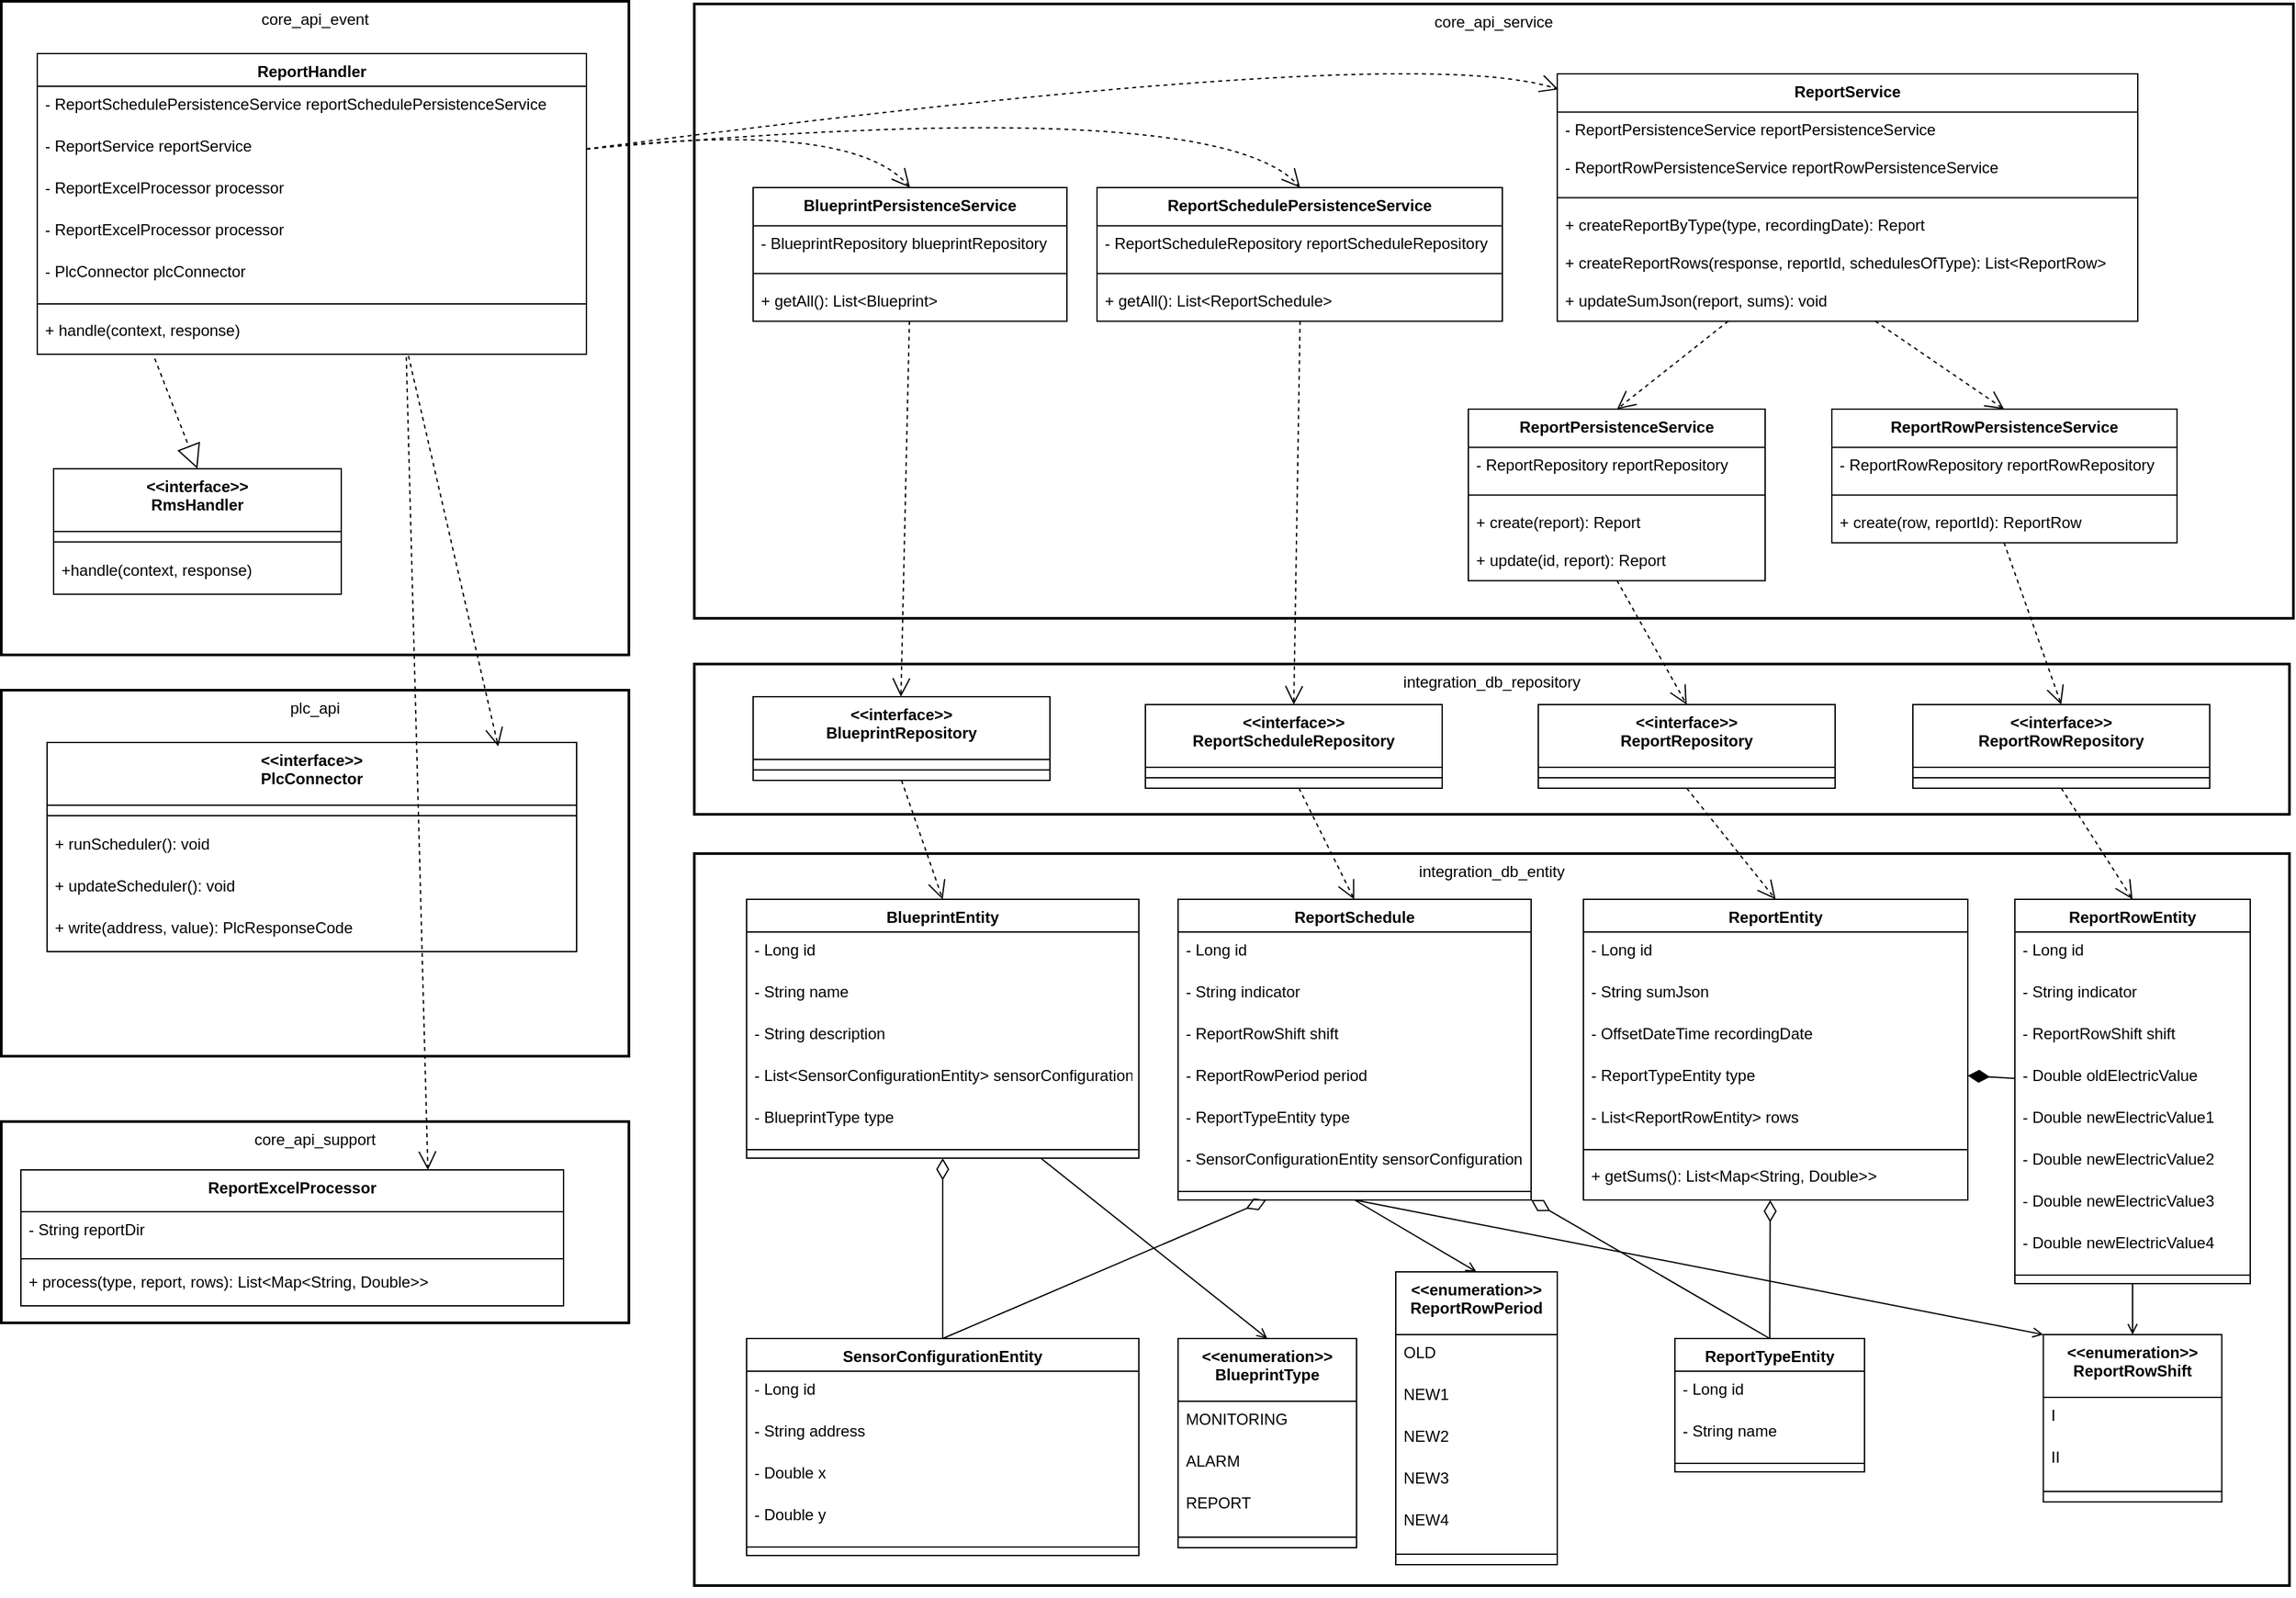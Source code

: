 <mxfile version="24.2.5" type="device">
  <diagram name="Page-1" id="Mqm2wMUzb_ZgSFYf-Z5g">
    <mxGraphModel dx="2206" dy="1148" grid="1" gridSize="10" guides="1" tooltips="1" connect="1" arrows="1" fold="1" page="1" pageScale="1" pageWidth="850" pageHeight="1100" math="0" shadow="0">
      <root>
        <mxCell id="0" />
        <mxCell id="1" parent="0" />
        <mxCell id="j_h9sEWk-cRiOkrAO0gb-145" value="core_api_event" style="whiteSpace=wrap;strokeWidth=2;verticalAlign=top;" parent="1" vertex="1">
          <mxGeometry x="20" y="230" width="480" height="500" as="geometry" />
        </mxCell>
        <mxCell id="j_h9sEWk-cRiOkrAO0gb-148" value="ReportHandler" style="swimlane;fontStyle=1;align=center;verticalAlign=top;childLayout=stackLayout;horizontal=1;startSize=25;horizontalStack=0;resizeParent=1;resizeParentMax=0;resizeLast=0;collapsible=0;marginBottom=0;" parent="1" vertex="1">
          <mxGeometry x="47.5" y="270" width="420" height="230" as="geometry" />
        </mxCell>
        <mxCell id="j_h9sEWk-cRiOkrAO0gb-219" value="- ReportSchedulePersistenceService reportSchedulePersistenceService" style="text;strokeColor=none;fillColor=none;align=left;verticalAlign=top;spacingLeft=4;spacingRight=4;overflow=hidden;rotatable=0;points=[[0,0.5],[1,0.5]];portConstraint=eastwest;" parent="j_h9sEWk-cRiOkrAO0gb-148" vertex="1">
          <mxGeometry y="25" width="420" height="32" as="geometry" />
        </mxCell>
        <mxCell id="j_h9sEWk-cRiOkrAO0gb-223" value="- ReportService reportService" style="text;strokeColor=none;fillColor=none;align=left;verticalAlign=top;spacingLeft=4;spacingRight=4;overflow=hidden;rotatable=0;points=[[0,0.5],[1,0.5]];portConstraint=eastwest;" parent="j_h9sEWk-cRiOkrAO0gb-148" vertex="1">
          <mxGeometry y="57" width="420" height="32" as="geometry" />
        </mxCell>
        <mxCell id="j_h9sEWk-cRiOkrAO0gb-232" value="- ReportExcelProcessor processor" style="text;strokeColor=none;fillColor=none;align=left;verticalAlign=top;spacingLeft=4;spacingRight=4;overflow=hidden;rotatable=0;points=[[0,0.5],[1,0.5]];portConstraint=eastwest;" parent="j_h9sEWk-cRiOkrAO0gb-148" vertex="1">
          <mxGeometry y="89" width="420" height="32" as="geometry" />
        </mxCell>
        <mxCell id="j_h9sEWk-cRiOkrAO0gb-233" value="- ReportExcelProcessor processor" style="text;strokeColor=none;fillColor=none;align=left;verticalAlign=top;spacingLeft=4;spacingRight=4;overflow=hidden;rotatable=0;points=[[0,0.5],[1,0.5]];portConstraint=eastwest;" parent="j_h9sEWk-cRiOkrAO0gb-148" vertex="1">
          <mxGeometry y="121" width="420" height="32" as="geometry" />
        </mxCell>
        <mxCell id="j_h9sEWk-cRiOkrAO0gb-234" value="- PlcConnector plcConnector" style="text;strokeColor=none;fillColor=none;align=left;verticalAlign=top;spacingLeft=4;spacingRight=4;overflow=hidden;rotatable=0;points=[[0,0.5],[1,0.5]];portConstraint=eastwest;" parent="j_h9sEWk-cRiOkrAO0gb-148" vertex="1">
          <mxGeometry y="153" width="420" height="32" as="geometry" />
        </mxCell>
        <mxCell id="j_h9sEWk-cRiOkrAO0gb-149" style="line;strokeWidth=1;fillColor=none;align=left;verticalAlign=middle;spacingTop=-1;spacingLeft=3;spacingRight=3;rotatable=0;labelPosition=right;points=[];portConstraint=eastwest;strokeColor=inherit;" parent="j_h9sEWk-cRiOkrAO0gb-148" vertex="1">
          <mxGeometry y="185" width="420" height="13" as="geometry" />
        </mxCell>
        <mxCell id="j_h9sEWk-cRiOkrAO0gb-235" value="+ handle(context, response)" style="text;strokeColor=none;fillColor=none;align=left;verticalAlign=top;spacingLeft=4;spacingRight=4;overflow=hidden;rotatable=0;points=[[0,0.5],[1,0.5]];portConstraint=eastwest;" parent="j_h9sEWk-cRiOkrAO0gb-148" vertex="1">
          <mxGeometry y="198" width="420" height="32" as="geometry" />
        </mxCell>
        <mxCell id="j_h9sEWk-cRiOkrAO0gb-150" value="core_api_service" style="whiteSpace=wrap;strokeWidth=2;verticalAlign=top;" parent="1" vertex="1">
          <mxGeometry x="550" y="232" width="1223" height="470" as="geometry" />
        </mxCell>
        <mxCell id="j_h9sEWk-cRiOkrAO0gb-151" value="ReportService" style="swimlane;fontStyle=1;align=center;verticalAlign=top;childLayout=stackLayout;horizontal=1;startSize=29.2;horizontalStack=0;resizeParent=1;resizeParentMax=0;resizeLast=0;collapsible=0;marginBottom=0;" parent="1" vertex="1">
          <mxGeometry x="1210" y="285.5" width="444" height="189.2" as="geometry" />
        </mxCell>
        <mxCell id="j_h9sEWk-cRiOkrAO0gb-152" value="- ReportPersistenceService reportPersistenceService" style="text;strokeColor=none;fillColor=none;align=left;verticalAlign=top;spacingLeft=4;spacingRight=4;overflow=hidden;rotatable=0;points=[[0,0.5],[1,0.5]];portConstraint=eastwest;" parent="j_h9sEWk-cRiOkrAO0gb-151" vertex="1">
          <mxGeometry y="29.2" width="444" height="29" as="geometry" />
        </mxCell>
        <mxCell id="j_h9sEWk-cRiOkrAO0gb-239" value="- ReportRowPersistenceService reportRowPersistenceService" style="text;strokeColor=none;fillColor=none;align=left;verticalAlign=top;spacingLeft=4;spacingRight=4;overflow=hidden;rotatable=0;points=[[0,0.5],[1,0.5]];portConstraint=eastwest;" parent="j_h9sEWk-cRiOkrAO0gb-151" vertex="1">
          <mxGeometry y="58.2" width="444" height="29" as="geometry" />
        </mxCell>
        <mxCell id="j_h9sEWk-cRiOkrAO0gb-153" style="line;strokeWidth=1;fillColor=none;align=left;verticalAlign=middle;spacingTop=-1;spacingLeft=3;spacingRight=3;rotatable=0;labelPosition=right;points=[];portConstraint=eastwest;strokeColor=inherit;" parent="j_h9sEWk-cRiOkrAO0gb-151" vertex="1">
          <mxGeometry y="87.2" width="444" height="15" as="geometry" />
        </mxCell>
        <mxCell id="j_h9sEWk-cRiOkrAO0gb-241" value="+ createReportByType(type, recordingDate): Report " style="text;strokeColor=none;fillColor=none;align=left;verticalAlign=top;spacingLeft=4;spacingRight=4;overflow=hidden;rotatable=0;points=[[0,0.5],[1,0.5]];portConstraint=eastwest;" parent="j_h9sEWk-cRiOkrAO0gb-151" vertex="1">
          <mxGeometry y="102.2" width="444" height="29" as="geometry" />
        </mxCell>
        <mxCell id="j_h9sEWk-cRiOkrAO0gb-242" value="+ createReportRows(response, reportId, schedulesOfType): List&lt;ReportRow&gt;" style="text;strokeColor=none;fillColor=none;align=left;verticalAlign=top;spacingLeft=4;spacingRight=4;overflow=hidden;rotatable=0;points=[[0,0.5],[1,0.5]];portConstraint=eastwest;" parent="j_h9sEWk-cRiOkrAO0gb-151" vertex="1">
          <mxGeometry y="131.2" width="444" height="29" as="geometry" />
        </mxCell>
        <mxCell id="j_h9sEWk-cRiOkrAO0gb-243" value="+ updateSumJson(report, sums): void" style="text;strokeColor=none;fillColor=none;align=left;verticalAlign=top;spacingLeft=4;spacingRight=4;overflow=hidden;rotatable=0;points=[[0,0.5],[1,0.5]];portConstraint=eastwest;" parent="j_h9sEWk-cRiOkrAO0gb-151" vertex="1">
          <mxGeometry y="160.2" width="444" height="29" as="geometry" />
        </mxCell>
        <mxCell id="j_h9sEWk-cRiOkrAO0gb-154" value="ReportSchedulePersistenceService" style="swimlane;fontStyle=1;align=center;verticalAlign=top;childLayout=stackLayout;horizontal=1;startSize=29.2;horizontalStack=0;resizeParent=1;resizeParentMax=0;resizeLast=0;collapsible=0;marginBottom=0;" parent="1" vertex="1">
          <mxGeometry x="858" y="372.5" width="310" height="102.2" as="geometry" />
        </mxCell>
        <mxCell id="j_h9sEWk-cRiOkrAO0gb-246" value="- ReportScheduleRepository reportScheduleRepository" style="text;strokeColor=none;fillColor=none;align=left;verticalAlign=top;spacingLeft=4;spacingRight=4;overflow=hidden;rotatable=0;points=[[0,0.5],[1,0.5]];portConstraint=eastwest;" parent="j_h9sEWk-cRiOkrAO0gb-154" vertex="1">
          <mxGeometry y="29.2" width="310" height="29" as="geometry" />
        </mxCell>
        <mxCell id="j_h9sEWk-cRiOkrAO0gb-156" style="line;strokeWidth=1;fillColor=none;align=left;verticalAlign=middle;spacingTop=-1;spacingLeft=3;spacingRight=3;rotatable=0;labelPosition=right;points=[];portConstraint=eastwest;strokeColor=inherit;" parent="j_h9sEWk-cRiOkrAO0gb-154" vertex="1">
          <mxGeometry y="58.2" width="310" height="15" as="geometry" />
        </mxCell>
        <mxCell id="j_h9sEWk-cRiOkrAO0gb-247" value="+ getAll(): List&lt;ReportSchedule&gt;" style="text;strokeColor=none;fillColor=none;align=left;verticalAlign=top;spacingLeft=4;spacingRight=4;overflow=hidden;rotatable=0;points=[[0,0.5],[1,0.5]];portConstraint=eastwest;" parent="j_h9sEWk-cRiOkrAO0gb-154" vertex="1">
          <mxGeometry y="73.2" width="310" height="29" as="geometry" />
        </mxCell>
        <mxCell id="j_h9sEWk-cRiOkrAO0gb-157" value="ReportRowPersistenceService" style="swimlane;fontStyle=1;align=center;verticalAlign=top;childLayout=stackLayout;horizontal=1;startSize=29.2;horizontalStack=0;resizeParent=1;resizeParentMax=0;resizeLast=0;collapsible=0;marginBottom=0;" parent="1" vertex="1">
          <mxGeometry x="1420" y="542" width="264" height="102.2" as="geometry" />
        </mxCell>
        <mxCell id="j_h9sEWk-cRiOkrAO0gb-252" value="- ReportRowRepository reportRowRepository" style="text;strokeColor=none;fillColor=none;align=left;verticalAlign=top;spacingLeft=4;spacingRight=4;overflow=hidden;rotatable=0;points=[[0,0.5],[1,0.5]];portConstraint=eastwest;" parent="j_h9sEWk-cRiOkrAO0gb-157" vertex="1">
          <mxGeometry y="29.2" width="264" height="29" as="geometry" />
        </mxCell>
        <mxCell id="j_h9sEWk-cRiOkrAO0gb-159" style="line;strokeWidth=1;fillColor=none;align=left;verticalAlign=middle;spacingTop=-1;spacingLeft=3;spacingRight=3;rotatable=0;labelPosition=right;points=[];portConstraint=eastwest;strokeColor=inherit;" parent="j_h9sEWk-cRiOkrAO0gb-157" vertex="1">
          <mxGeometry y="58.2" width="264" height="15" as="geometry" />
        </mxCell>
        <mxCell id="j_h9sEWk-cRiOkrAO0gb-253" value="+ create(row, reportId): ReportRow" style="text;strokeColor=none;fillColor=none;align=left;verticalAlign=top;spacingLeft=4;spacingRight=4;overflow=hidden;rotatable=0;points=[[0,0.5],[1,0.5]];portConstraint=eastwest;" parent="j_h9sEWk-cRiOkrAO0gb-157" vertex="1">
          <mxGeometry y="73.2" width="264" height="29" as="geometry" />
        </mxCell>
        <mxCell id="j_h9sEWk-cRiOkrAO0gb-160" value="BlueprintPersistenceService" style="swimlane;fontStyle=1;align=center;verticalAlign=top;childLayout=stackLayout;horizontal=1;startSize=29.2;horizontalStack=0;resizeParent=1;resizeParentMax=0;resizeLast=0;collapsible=0;marginBottom=0;" parent="1" vertex="1">
          <mxGeometry x="595" y="372.5" width="240" height="102.2" as="geometry" />
        </mxCell>
        <mxCell id="j_h9sEWk-cRiOkrAO0gb-244" value="- BlueprintRepository blueprintRepository" style="text;strokeColor=none;fillColor=none;align=left;verticalAlign=top;spacingLeft=4;spacingRight=4;overflow=hidden;rotatable=0;points=[[0,0.5],[1,0.5]];portConstraint=eastwest;" parent="j_h9sEWk-cRiOkrAO0gb-160" vertex="1">
          <mxGeometry y="29.2" width="240" height="29" as="geometry" />
        </mxCell>
        <mxCell id="j_h9sEWk-cRiOkrAO0gb-162" style="line;strokeWidth=1;fillColor=none;align=left;verticalAlign=middle;spacingTop=-1;spacingLeft=3;spacingRight=3;rotatable=0;labelPosition=right;points=[];portConstraint=eastwest;strokeColor=inherit;" parent="j_h9sEWk-cRiOkrAO0gb-160" vertex="1">
          <mxGeometry y="58.2" width="240" height="15" as="geometry" />
        </mxCell>
        <mxCell id="j_h9sEWk-cRiOkrAO0gb-245" value="+ getAll(): List&lt;Blueprint&gt;" style="text;strokeColor=none;fillColor=none;align=left;verticalAlign=top;spacingLeft=4;spacingRight=4;overflow=hidden;rotatable=0;points=[[0,0.5],[1,0.5]];portConstraint=eastwest;" parent="j_h9sEWk-cRiOkrAO0gb-160" vertex="1">
          <mxGeometry y="73.2" width="240" height="29" as="geometry" />
        </mxCell>
        <mxCell id="j_h9sEWk-cRiOkrAO0gb-163" value="ReportPersistenceService" style="swimlane;fontStyle=1;align=center;verticalAlign=top;childLayout=stackLayout;horizontal=1;startSize=29.2;horizontalStack=0;resizeParent=1;resizeParentMax=0;resizeLast=0;collapsible=0;marginBottom=0;" parent="1" vertex="1">
          <mxGeometry x="1142" y="542" width="227" height="131.2" as="geometry" />
        </mxCell>
        <mxCell id="j_h9sEWk-cRiOkrAO0gb-164" value="- ReportRepository reportRepository" style="text;strokeColor=none;fillColor=none;align=left;verticalAlign=top;spacingLeft=4;spacingRight=4;overflow=hidden;rotatable=0;points=[[0,0.5],[1,0.5]];portConstraint=eastwest;" parent="j_h9sEWk-cRiOkrAO0gb-163" vertex="1">
          <mxGeometry y="29.2" width="227" height="29" as="geometry" />
        </mxCell>
        <mxCell id="j_h9sEWk-cRiOkrAO0gb-165" style="line;strokeWidth=1;fillColor=none;align=left;verticalAlign=middle;spacingTop=-1;spacingLeft=3;spacingRight=3;rotatable=0;labelPosition=right;points=[];portConstraint=eastwest;strokeColor=inherit;" parent="j_h9sEWk-cRiOkrAO0gb-163" vertex="1">
          <mxGeometry y="58.2" width="227" height="15" as="geometry" />
        </mxCell>
        <mxCell id="j_h9sEWk-cRiOkrAO0gb-248" value="+ create(report): Report" style="text;strokeColor=none;fillColor=none;align=left;verticalAlign=top;spacingLeft=4;spacingRight=4;overflow=hidden;rotatable=0;points=[[0,0.5],[1,0.5]];portConstraint=eastwest;" parent="j_h9sEWk-cRiOkrAO0gb-163" vertex="1">
          <mxGeometry y="73.2" width="227" height="29" as="geometry" />
        </mxCell>
        <mxCell id="j_h9sEWk-cRiOkrAO0gb-251" value="+ update(id, report): Report" style="text;strokeColor=none;fillColor=none;align=left;verticalAlign=top;spacingLeft=4;spacingRight=4;overflow=hidden;rotatable=0;points=[[0,0.5],[1,0.5]];portConstraint=eastwest;" parent="j_h9sEWk-cRiOkrAO0gb-163" vertex="1">
          <mxGeometry y="102.2" width="227" height="29" as="geometry" />
        </mxCell>
        <mxCell id="j_h9sEWk-cRiOkrAO0gb-166" value="plc_api" style="whiteSpace=wrap;strokeWidth=2;verticalAlign=top;" parent="1" vertex="1">
          <mxGeometry x="20" y="757" width="480" height="280" as="geometry" />
        </mxCell>
        <mxCell id="j_h9sEWk-cRiOkrAO0gb-167" value="&lt;&lt;interface&gt;&gt;&#xa;PlcConnector" style="swimlane;fontStyle=1;align=center;verticalAlign=top;childLayout=stackLayout;horizontal=1;startSize=48;horizontalStack=0;resizeParent=1;resizeParentMax=0;resizeLast=0;collapsible=0;marginBottom=0;" parent="1" vertex="1">
          <mxGeometry x="55" y="797" width="405" height="160" as="geometry" />
        </mxCell>
        <mxCell id="j_h9sEWk-cRiOkrAO0gb-169" style="line;strokeWidth=1;fillColor=none;align=left;verticalAlign=middle;spacingTop=-1;spacingLeft=3;spacingRight=3;rotatable=0;labelPosition=right;points=[];portConstraint=eastwest;strokeColor=inherit;" parent="j_h9sEWk-cRiOkrAO0gb-167" vertex="1">
          <mxGeometry y="48" width="405" height="16" as="geometry" />
        </mxCell>
        <mxCell id="j_h9sEWk-cRiOkrAO0gb-168" value="+ runScheduler(): void" style="text;strokeColor=none;fillColor=none;align=left;verticalAlign=top;spacingLeft=4;spacingRight=4;overflow=hidden;rotatable=0;points=[[0,0.5],[1,0.5]];portConstraint=eastwest;" parent="j_h9sEWk-cRiOkrAO0gb-167" vertex="1">
          <mxGeometry y="64" width="405" height="32" as="geometry" />
        </mxCell>
        <mxCell id="j_h9sEWk-cRiOkrAO0gb-236" value="+ updateScheduler(): void" style="text;strokeColor=none;fillColor=none;align=left;verticalAlign=top;spacingLeft=4;spacingRight=4;overflow=hidden;rotatable=0;points=[[0,0.5],[1,0.5]];portConstraint=eastwest;" parent="j_h9sEWk-cRiOkrAO0gb-167" vertex="1">
          <mxGeometry y="96" width="405" height="32" as="geometry" />
        </mxCell>
        <mxCell id="j_h9sEWk-cRiOkrAO0gb-238" value="+ write(address, value): PlcResponseCode" style="text;strokeColor=none;fillColor=none;align=left;verticalAlign=top;spacingLeft=4;spacingRight=4;overflow=hidden;rotatable=0;points=[[0,0.5],[1,0.5]];portConstraint=eastwest;" parent="j_h9sEWk-cRiOkrAO0gb-167" vertex="1">
          <mxGeometry y="128" width="405" height="32" as="geometry" />
        </mxCell>
        <mxCell id="j_h9sEWk-cRiOkrAO0gb-170" value="core_api_support" style="whiteSpace=wrap;strokeWidth=2;verticalAlign=top;" parent="1" vertex="1">
          <mxGeometry x="20" y="1087" width="480" height="154" as="geometry" />
        </mxCell>
        <mxCell id="j_h9sEWk-cRiOkrAO0gb-171" value="ReportExcelProcessor" style="swimlane;fontStyle=1;align=center;verticalAlign=top;childLayout=stackLayout;horizontal=1;startSize=32;horizontalStack=0;resizeParent=1;resizeParentMax=0;resizeLast=0;collapsible=0;marginBottom=0;" parent="1" vertex="1">
          <mxGeometry x="35" y="1124" width="415" height="104" as="geometry" />
        </mxCell>
        <mxCell id="j_h9sEWk-cRiOkrAO0gb-172" value="- String reportDir" style="text;strokeColor=none;fillColor=none;align=left;verticalAlign=top;spacingLeft=4;spacingRight=4;overflow=hidden;rotatable=0;points=[[0,0.5],[1,0.5]];portConstraint=eastwest;" parent="j_h9sEWk-cRiOkrAO0gb-171" vertex="1">
          <mxGeometry y="32" width="415" height="32" as="geometry" />
        </mxCell>
        <mxCell id="j_h9sEWk-cRiOkrAO0gb-173" style="line;strokeWidth=1;fillColor=none;align=left;verticalAlign=middle;spacingTop=-1;spacingLeft=3;spacingRight=3;rotatable=0;labelPosition=right;points=[];portConstraint=eastwest;strokeColor=inherit;" parent="j_h9sEWk-cRiOkrAO0gb-171" vertex="1">
          <mxGeometry y="64" width="415" height="8" as="geometry" />
        </mxCell>
        <mxCell id="j_h9sEWk-cRiOkrAO0gb-174" value="+ process(type, report, rows): List&lt;Map&lt;String, Double&gt;&gt;" style="text;strokeColor=none;fillColor=none;align=left;verticalAlign=top;spacingLeft=4;spacingRight=4;overflow=hidden;rotatable=0;points=[[0,0.5],[1,0.5]];portConstraint=eastwest;" parent="j_h9sEWk-cRiOkrAO0gb-171" vertex="1">
          <mxGeometry y="72" width="415" height="32" as="geometry" />
        </mxCell>
        <mxCell id="j_h9sEWk-cRiOkrAO0gb-175" value="integration_db_repository" style="whiteSpace=wrap;strokeWidth=2;verticalAlign=top;" parent="1" vertex="1">
          <mxGeometry x="550" y="737" width="1220" height="115" as="geometry" />
        </mxCell>
        <mxCell id="j_h9sEWk-cRiOkrAO0gb-176" value="&lt;&lt;interface&gt;&gt;&#xa;BlueprintRepository" style="swimlane;fontStyle=1;align=center;verticalAlign=top;childLayout=stackLayout;horizontal=1;startSize=48;horizontalStack=0;resizeParent=1;resizeParentMax=0;resizeLast=0;collapsible=0;marginBottom=0;" parent="1" vertex="1">
          <mxGeometry x="595" y="762" width="227" height="64" as="geometry" />
        </mxCell>
        <mxCell id="j_h9sEWk-cRiOkrAO0gb-178" style="line;strokeWidth=1;fillColor=none;align=left;verticalAlign=middle;spacingTop=-1;spacingLeft=3;spacingRight=3;rotatable=0;labelPosition=right;points=[];portConstraint=eastwest;strokeColor=inherit;" parent="j_h9sEWk-cRiOkrAO0gb-176" vertex="1">
          <mxGeometry y="48" width="227" height="16" as="geometry" />
        </mxCell>
        <mxCell id="j_h9sEWk-cRiOkrAO0gb-185" value="integration_db_entity" style="whiteSpace=wrap;strokeWidth=2;verticalAlign=top;" parent="1" vertex="1">
          <mxGeometry x="550" y="882" width="1220" height="560" as="geometry" />
        </mxCell>
        <mxCell id="j_h9sEWk-cRiOkrAO0gb-186" value="ReportEntity" style="swimlane;fontStyle=1;align=center;verticalAlign=top;childLayout=stackLayout;horizontal=1;startSize=25;horizontalStack=0;resizeParent=1;resizeParentMax=0;resizeLast=0;collapsible=0;marginBottom=0;" parent="1" vertex="1">
          <mxGeometry x="1230" y="917" width="294" height="230" as="geometry" />
        </mxCell>
        <mxCell id="j_h9sEWk-cRiOkrAO0gb-290" value="- Long id" style="text;strokeColor=none;fillColor=none;align=left;verticalAlign=top;spacingLeft=4;spacingRight=4;overflow=hidden;rotatable=0;points=[[0,0.5],[1,0.5]];portConstraint=eastwest;" parent="j_h9sEWk-cRiOkrAO0gb-186" vertex="1">
          <mxGeometry y="25" width="294" height="32" as="geometry" />
        </mxCell>
        <mxCell id="j_h9sEWk-cRiOkrAO0gb-278" value="- String sumJson" style="text;strokeColor=none;fillColor=none;align=left;verticalAlign=top;spacingLeft=4;spacingRight=4;overflow=hidden;rotatable=0;points=[[0,0.5],[1,0.5]];portConstraint=eastwest;" parent="j_h9sEWk-cRiOkrAO0gb-186" vertex="1">
          <mxGeometry y="57" width="294" height="32" as="geometry" />
        </mxCell>
        <mxCell id="j_h9sEWk-cRiOkrAO0gb-279" value="- OffsetDateTime recordingDate" style="text;strokeColor=none;fillColor=none;align=left;verticalAlign=top;spacingLeft=4;spacingRight=4;overflow=hidden;rotatable=0;points=[[0,0.5],[1,0.5]];portConstraint=eastwest;" parent="j_h9sEWk-cRiOkrAO0gb-186" vertex="1">
          <mxGeometry y="89" width="294" height="32" as="geometry" />
        </mxCell>
        <mxCell id="j_h9sEWk-cRiOkrAO0gb-280" value="- ReportTypeEntity type" style="text;strokeColor=none;fillColor=none;align=left;verticalAlign=top;spacingLeft=4;spacingRight=4;overflow=hidden;rotatable=0;points=[[0,0.5],[1,0.5]];portConstraint=eastwest;" parent="j_h9sEWk-cRiOkrAO0gb-186" vertex="1">
          <mxGeometry y="121" width="294" height="32" as="geometry" />
        </mxCell>
        <mxCell id="j_h9sEWk-cRiOkrAO0gb-281" value="- List&lt;ReportRowEntity&gt; rows" style="text;strokeColor=none;fillColor=none;align=left;verticalAlign=top;spacingLeft=4;spacingRight=4;overflow=hidden;rotatable=0;points=[[0,0.5],[1,0.5]];portConstraint=eastwest;" parent="j_h9sEWk-cRiOkrAO0gb-186" vertex="1">
          <mxGeometry y="153" width="294" height="32" as="geometry" />
        </mxCell>
        <mxCell id="j_h9sEWk-cRiOkrAO0gb-187" style="line;strokeWidth=1;fillColor=none;align=left;verticalAlign=middle;spacingTop=-1;spacingLeft=3;spacingRight=3;rotatable=0;labelPosition=right;points=[];portConstraint=eastwest;strokeColor=inherit;" parent="j_h9sEWk-cRiOkrAO0gb-186" vertex="1">
          <mxGeometry y="185" width="294" height="13" as="geometry" />
        </mxCell>
        <mxCell id="j_h9sEWk-cRiOkrAO0gb-289" value="+ getSums(): List&lt;Map&lt;String, Double&gt;&gt;" style="text;strokeColor=none;fillColor=none;align=left;verticalAlign=top;spacingLeft=4;spacingRight=4;overflow=hidden;rotatable=0;points=[[0,0.5],[1,0.5]];portConstraint=eastwest;" parent="j_h9sEWk-cRiOkrAO0gb-186" vertex="1">
          <mxGeometry y="198" width="294" height="32" as="geometry" />
        </mxCell>
        <mxCell id="j_h9sEWk-cRiOkrAO0gb-188" value="ReportRowEntity" style="swimlane;fontStyle=1;align=center;verticalAlign=top;childLayout=stackLayout;horizontal=1;startSize=25;horizontalStack=0;resizeParent=1;resizeParentMax=0;resizeLast=0;collapsible=0;marginBottom=0;" parent="1" vertex="1">
          <mxGeometry x="1560" y="917" width="180" height="294" as="geometry" />
        </mxCell>
        <mxCell id="j_h9sEWk-cRiOkrAO0gb-298" value="- Long id" style="text;strokeColor=none;fillColor=none;align=left;verticalAlign=top;spacingLeft=4;spacingRight=4;overflow=hidden;rotatable=0;points=[[0,0.5],[1,0.5]];portConstraint=eastwest;" parent="j_h9sEWk-cRiOkrAO0gb-188" vertex="1">
          <mxGeometry y="25" width="180" height="32" as="geometry" />
        </mxCell>
        <mxCell id="j_h9sEWk-cRiOkrAO0gb-302" value="- String indicator" style="text;strokeColor=none;fillColor=none;align=left;verticalAlign=top;spacingLeft=4;spacingRight=4;overflow=hidden;rotatable=0;points=[[0,0.5],[1,0.5]];portConstraint=eastwest;" parent="j_h9sEWk-cRiOkrAO0gb-188" vertex="1">
          <mxGeometry y="57" width="180" height="32" as="geometry" />
        </mxCell>
        <mxCell id="j_h9sEWk-cRiOkrAO0gb-303" value="- ReportRowShift shift" style="text;strokeColor=none;fillColor=none;align=left;verticalAlign=top;spacingLeft=4;spacingRight=4;overflow=hidden;rotatable=0;points=[[0,0.5],[1,0.5]];portConstraint=eastwest;" parent="j_h9sEWk-cRiOkrAO0gb-188" vertex="1">
          <mxGeometry y="89" width="180" height="32" as="geometry" />
        </mxCell>
        <mxCell id="j_h9sEWk-cRiOkrAO0gb-304" value="- Double oldElectricValue" style="text;strokeColor=none;fillColor=none;align=left;verticalAlign=top;spacingLeft=4;spacingRight=4;overflow=hidden;rotatable=0;points=[[0,0.5],[1,0.5]];portConstraint=eastwest;" parent="j_h9sEWk-cRiOkrAO0gb-188" vertex="1">
          <mxGeometry y="121" width="180" height="32" as="geometry" />
        </mxCell>
        <mxCell id="j_h9sEWk-cRiOkrAO0gb-305" value="- Double newElectricValue1" style="text;strokeColor=none;fillColor=none;align=left;verticalAlign=top;spacingLeft=4;spacingRight=4;overflow=hidden;rotatable=0;points=[[0,0.5],[1,0.5]];portConstraint=eastwest;" parent="j_h9sEWk-cRiOkrAO0gb-188" vertex="1">
          <mxGeometry y="153" width="180" height="32" as="geometry" />
        </mxCell>
        <mxCell id="j_h9sEWk-cRiOkrAO0gb-306" value="- Double newElectricValue2" style="text;strokeColor=none;fillColor=none;align=left;verticalAlign=top;spacingLeft=4;spacingRight=4;overflow=hidden;rotatable=0;points=[[0,0.5],[1,0.5]];portConstraint=eastwest;" parent="j_h9sEWk-cRiOkrAO0gb-188" vertex="1">
          <mxGeometry y="185" width="180" height="32" as="geometry" />
        </mxCell>
        <mxCell id="j_h9sEWk-cRiOkrAO0gb-307" value="- Double newElectricValue3" style="text;strokeColor=none;fillColor=none;align=left;verticalAlign=top;spacingLeft=4;spacingRight=4;overflow=hidden;rotatable=0;points=[[0,0.5],[1,0.5]];portConstraint=eastwest;" parent="j_h9sEWk-cRiOkrAO0gb-188" vertex="1">
          <mxGeometry y="217" width="180" height="32" as="geometry" />
        </mxCell>
        <mxCell id="j_h9sEWk-cRiOkrAO0gb-308" value="- Double newElectricValue4" style="text;strokeColor=none;fillColor=none;align=left;verticalAlign=top;spacingLeft=4;spacingRight=4;overflow=hidden;rotatable=0;points=[[0,0.5],[1,0.5]];portConstraint=eastwest;" parent="j_h9sEWk-cRiOkrAO0gb-188" vertex="1">
          <mxGeometry y="249" width="180" height="32" as="geometry" />
        </mxCell>
        <mxCell id="j_h9sEWk-cRiOkrAO0gb-189" style="line;strokeWidth=1;fillColor=none;align=left;verticalAlign=middle;spacingTop=-1;spacingLeft=3;spacingRight=3;rotatable=0;labelPosition=right;points=[];portConstraint=eastwest;strokeColor=inherit;" parent="j_h9sEWk-cRiOkrAO0gb-188" vertex="1">
          <mxGeometry y="281" width="180" height="13" as="geometry" />
        </mxCell>
        <mxCell id="j_h9sEWk-cRiOkrAO0gb-190" value="ReportSchedule" style="swimlane;fontStyle=1;align=center;verticalAlign=top;childLayout=stackLayout;horizontal=1;startSize=25;horizontalStack=0;resizeParent=1;resizeParentMax=0;resizeLast=0;collapsible=0;marginBottom=0;" parent="1" vertex="1">
          <mxGeometry x="920" y="917" width="270" height="230" as="geometry" />
        </mxCell>
        <mxCell id="j_h9sEWk-cRiOkrAO0gb-277" value="- Long id" style="text;strokeColor=none;fillColor=none;align=left;verticalAlign=top;spacingLeft=4;spacingRight=4;overflow=hidden;rotatable=0;points=[[0,0.5],[1,0.5]];portConstraint=eastwest;" parent="j_h9sEWk-cRiOkrAO0gb-190" vertex="1">
          <mxGeometry y="25" width="270" height="32" as="geometry" />
        </mxCell>
        <mxCell id="j_h9sEWk-cRiOkrAO0gb-293" value="- String indicator" style="text;strokeColor=none;fillColor=none;align=left;verticalAlign=top;spacingLeft=4;spacingRight=4;overflow=hidden;rotatable=0;points=[[0,0.5],[1,0.5]];portConstraint=eastwest;" parent="j_h9sEWk-cRiOkrAO0gb-190" vertex="1">
          <mxGeometry y="57" width="270" height="32" as="geometry" />
        </mxCell>
        <mxCell id="j_h9sEWk-cRiOkrAO0gb-294" value="- ReportRowShift shift" style="text;strokeColor=none;fillColor=none;align=left;verticalAlign=top;spacingLeft=4;spacingRight=4;overflow=hidden;rotatable=0;points=[[0,0.5],[1,0.5]];portConstraint=eastwest;" parent="j_h9sEWk-cRiOkrAO0gb-190" vertex="1">
          <mxGeometry y="89" width="270" height="32" as="geometry" />
        </mxCell>
        <mxCell id="j_h9sEWk-cRiOkrAO0gb-295" value="- ReportRowPeriod period" style="text;strokeColor=none;fillColor=none;align=left;verticalAlign=top;spacingLeft=4;spacingRight=4;overflow=hidden;rotatable=0;points=[[0,0.5],[1,0.5]];portConstraint=eastwest;" parent="j_h9sEWk-cRiOkrAO0gb-190" vertex="1">
          <mxGeometry y="121" width="270" height="32" as="geometry" />
        </mxCell>
        <mxCell id="j_h9sEWk-cRiOkrAO0gb-296" value="- ReportTypeEntity type" style="text;strokeColor=none;fillColor=none;align=left;verticalAlign=top;spacingLeft=4;spacingRight=4;overflow=hidden;rotatable=0;points=[[0,0.5],[1,0.5]];portConstraint=eastwest;" parent="j_h9sEWk-cRiOkrAO0gb-190" vertex="1">
          <mxGeometry y="153" width="270" height="32" as="geometry" />
        </mxCell>
        <mxCell id="j_h9sEWk-cRiOkrAO0gb-297" value="- SensorConfigurationEntity sensorConfiguration    " style="text;strokeColor=none;fillColor=none;align=left;verticalAlign=top;spacingLeft=4;spacingRight=4;overflow=hidden;rotatable=0;points=[[0,0.5],[1,0.5]];portConstraint=eastwest;" parent="j_h9sEWk-cRiOkrAO0gb-190" vertex="1">
          <mxGeometry y="185" width="270" height="32" as="geometry" />
        </mxCell>
        <mxCell id="j_h9sEWk-cRiOkrAO0gb-191" style="line;strokeWidth=1;fillColor=none;align=left;verticalAlign=middle;spacingTop=-1;spacingLeft=3;spacingRight=3;rotatable=0;labelPosition=right;points=[];portConstraint=eastwest;strokeColor=inherit;" parent="j_h9sEWk-cRiOkrAO0gb-190" vertex="1">
          <mxGeometry y="217" width="270" height="13" as="geometry" />
        </mxCell>
        <mxCell id="j_h9sEWk-cRiOkrAO0gb-194" value="ReportTypeEntity" style="swimlane;fontStyle=1;align=center;verticalAlign=top;childLayout=stackLayout;horizontal=1;startSize=25;horizontalStack=0;resizeParent=1;resizeParentMax=0;resizeLast=0;collapsible=0;marginBottom=0;" parent="1" vertex="1">
          <mxGeometry x="1300" y="1253" width="145" height="102" as="geometry" />
        </mxCell>
        <mxCell id="j_h9sEWk-cRiOkrAO0gb-309" value="- Long id" style="text;strokeColor=none;fillColor=none;align=left;verticalAlign=top;spacingLeft=4;spacingRight=4;overflow=hidden;rotatable=0;points=[[0,0.5],[1,0.5]];portConstraint=eastwest;" parent="j_h9sEWk-cRiOkrAO0gb-194" vertex="1">
          <mxGeometry y="25" width="145" height="32" as="geometry" />
        </mxCell>
        <mxCell id="j_h9sEWk-cRiOkrAO0gb-310" value="- String name" style="text;strokeColor=none;fillColor=none;align=left;verticalAlign=top;spacingLeft=4;spacingRight=4;overflow=hidden;rotatable=0;points=[[0,0.5],[1,0.5]];portConstraint=eastwest;" parent="j_h9sEWk-cRiOkrAO0gb-194" vertex="1">
          <mxGeometry y="57" width="145" height="32" as="geometry" />
        </mxCell>
        <mxCell id="j_h9sEWk-cRiOkrAO0gb-195" style="line;strokeWidth=1;fillColor=none;align=left;verticalAlign=middle;spacingTop=-1;spacingLeft=3;spacingRight=3;rotatable=0;labelPosition=right;points=[];portConstraint=eastwest;strokeColor=inherit;" parent="j_h9sEWk-cRiOkrAO0gb-194" vertex="1">
          <mxGeometry y="89" width="145" height="13" as="geometry" />
        </mxCell>
        <mxCell id="j_h9sEWk-cRiOkrAO0gb-198" value="" style="curved=0;dashed=1;startArrow=none;endArrow=block;endSize=16;endFill=0;exitX=0.214;exitY=1.103;entryX=0.5;entryY=0;rounded=0;entryDx=0;entryDy=0;exitDx=0;exitDy=0;exitPerimeter=0;" parent="1" source="j_h9sEWk-cRiOkrAO0gb-235" target="j_h9sEWk-cRiOkrAO0gb-225" edge="1">
          <mxGeometry relative="1" as="geometry">
            <Array as="points" />
            <mxPoint x="107.762" y="571" as="targetPoint" />
          </mxGeometry>
        </mxCell>
        <mxCell id="j_h9sEWk-cRiOkrAO0gb-199" value="" style="curved=0;dashed=1;startArrow=none;endArrow=open;endSize=12;entryX=0.499;entryY=0;rounded=0;" parent="1" source="j_h9sEWk-cRiOkrAO0gb-243" target="j_h9sEWk-cRiOkrAO0gb-157" edge="1">
          <mxGeometry relative="1" as="geometry">
            <Array as="points" />
          </mxGeometry>
        </mxCell>
        <mxCell id="j_h9sEWk-cRiOkrAO0gb-200" value="" style="curved=1;dashed=1;startArrow=none;endArrow=open;endSize=12;exitX=0.499;exitY=1;entryX=0.5;entryY=0;rounded=0;entryDx=0;entryDy=0;" parent="1" source="j_h9sEWk-cRiOkrAO0gb-157" target="j_h9sEWk-cRiOkrAO0gb-262" edge="1">
          <mxGeometry relative="1" as="geometry">
            <Array as="points" />
            <mxPoint x="2042.816" y="863" as="targetPoint" />
          </mxGeometry>
        </mxCell>
        <mxCell id="j_h9sEWk-cRiOkrAO0gb-201" value="" style="curved=1;startArrow=none;endArrow=open;endSize=12;exitX=1;exitY=0.5;entryX=0.5;entryY=0;rounded=0;strokeColor=default;shadow=0;flowAnimation=0;jumpStyle=none;entryDx=0;entryDy=0;dashed=1;exitDx=0;exitDy=0;" parent="1" source="j_h9sEWk-cRiOkrAO0gb-223" target="j_h9sEWk-cRiOkrAO0gb-160" edge="1">
          <mxGeometry relative="1" as="geometry">
            <Array as="points">
              <mxPoint x="670" y="320" />
            </Array>
          </mxGeometry>
        </mxCell>
        <mxCell id="j_h9sEWk-cRiOkrAO0gb-202" value="" style="curved=1;dashed=1;startArrow=none;endArrow=open;endSize=12;exitX=0.498;exitY=1;entryX=0.498;entryY=0;rounded=0;" parent="1" source="j_h9sEWk-cRiOkrAO0gb-160" target="j_h9sEWk-cRiOkrAO0gb-176" edge="1">
          <mxGeometry relative="1" as="geometry">
            <Array as="points" />
          </mxGeometry>
        </mxCell>
        <mxCell id="j_h9sEWk-cRiOkrAO0gb-203" value="" style="curved=0;dashed=1;startArrow=none;endArrow=open;endSize=12;rounded=0;exitX=0.676;exitY=1.039;exitDx=0;exitDy=0;exitPerimeter=0;entryX=0.852;entryY=0.019;entryDx=0;entryDy=0;entryPerimeter=0;" parent="1" source="j_h9sEWk-cRiOkrAO0gb-235" target="j_h9sEWk-cRiOkrAO0gb-167" edge="1">
          <mxGeometry relative="1" as="geometry">
            <Array as="points" />
            <mxPoint x="360" y="800" as="targetPoint" />
          </mxGeometry>
        </mxCell>
        <mxCell id="j_h9sEWk-cRiOkrAO0gb-204" value="" style="curved=1;dashed=1;startArrow=none;endArrow=open;endSize=12;exitX=1;exitY=0.5;entryX=0.501;entryY=0;rounded=0;exitDx=0;exitDy=0;" parent="1" source="j_h9sEWk-cRiOkrAO0gb-223" target="j_h9sEWk-cRiOkrAO0gb-154" edge="1">
          <mxGeometry relative="1" as="geometry">
            <Array as="points">
              <mxPoint x="950" y="300" />
            </Array>
          </mxGeometry>
        </mxCell>
        <mxCell id="j_h9sEWk-cRiOkrAO0gb-205" value="" style="curved=1;dashed=1;startArrow=none;endArrow=open;endSize=12;exitX=0.501;exitY=1;entryX=0.5;entryY=0;rounded=0;entryDx=0;entryDy=0;" parent="1" source="j_h9sEWk-cRiOkrAO0gb-154" target="j_h9sEWk-cRiOkrAO0gb-256" edge="1">
          <mxGeometry relative="1" as="geometry">
            <Array as="points" />
            <mxPoint x="1456.35" y="863" as="targetPoint" />
          </mxGeometry>
        </mxCell>
        <mxCell id="j_h9sEWk-cRiOkrAO0gb-206" value="" style="curved=0;dashed=1;startArrow=none;endArrow=open;endSize=12;entryX=0.75;entryY=0;rounded=0;entryDx=0;entryDy=0;exitX=0.672;exitY=1.068;exitDx=0;exitDy=0;exitPerimeter=0;" parent="1" source="j_h9sEWk-cRiOkrAO0gb-235" target="j_h9sEWk-cRiOkrAO0gb-171" edge="1">
          <mxGeometry relative="1" as="geometry">
            <Array as="points" />
            <mxPoint x="437.659" y="500" as="sourcePoint" />
            <mxPoint x="416.65" y="1170.192" as="targetPoint" />
          </mxGeometry>
        </mxCell>
        <mxCell id="j_h9sEWk-cRiOkrAO0gb-207" value="" style="curved=1;dashed=1;startArrow=none;endArrow=open;endSize=12;exitX=1;exitY=0.5;entryX=0.002;entryY=0.063;rounded=0;exitDx=0;exitDy=0;entryDx=0;entryDy=0;entryPerimeter=0;" parent="1" source="j_h9sEWk-cRiOkrAO0gb-223" target="j_h9sEWk-cRiOkrAO0gb-151" edge="1">
          <mxGeometry relative="1" as="geometry">
            <Array as="points">
              <mxPoint x="1100" y="260" />
            </Array>
          </mxGeometry>
        </mxCell>
        <mxCell id="j_h9sEWk-cRiOkrAO0gb-208" value="" style="curved=0;dashed=1;startArrow=none;endArrow=open;endSize=12;exitX=0.297;exitY=0.994;entryX=0.501;entryY=0;rounded=0;" parent="1" source="j_h9sEWk-cRiOkrAO0gb-151" target="j_h9sEWk-cRiOkrAO0gb-163" edge="1">
          <mxGeometry relative="1" as="geometry">
            <Array as="points" />
          </mxGeometry>
        </mxCell>
        <mxCell id="j_h9sEWk-cRiOkrAO0gb-209" value="" style="curved=1;dashed=1;startArrow=none;endArrow=open;endSize=12;exitX=0.501;exitY=1;entryX=0.5;entryY=0;rounded=0;entryDx=0;entryDy=0;" parent="1" source="j_h9sEWk-cRiOkrAO0gb-163" target="j_h9sEWk-cRiOkrAO0gb-259" edge="1">
          <mxGeometry relative="1" as="geometry">
            <Array as="points" />
            <mxPoint x="1756.725" y="863" as="targetPoint" />
          </mxGeometry>
        </mxCell>
        <mxCell id="j_h9sEWk-cRiOkrAO0gb-210" value="" style="curved=0;dashed=1;startArrow=none;endArrow=open;endSize=12;exitX=0.5;exitY=1;entryX=0.5;entryY=0;rounded=0;exitDx=0;exitDy=0;entryDx=0;entryDy=0;" parent="1" source="j_h9sEWk-cRiOkrAO0gb-259" target="j_h9sEWk-cRiOkrAO0gb-186" edge="1">
          <mxGeometry relative="1" as="geometry">
            <Array as="points" />
            <mxPoint x="1308.725" y="823" as="sourcePoint" />
          </mxGeometry>
        </mxCell>
        <mxCell id="j_h9sEWk-cRiOkrAO0gb-211" value="" style="curved=0;dashed=1;startArrow=none;endArrow=open;endSize=12;entryX=0.499;entryY=0;rounded=0;" parent="1" source="j_h9sEWk-cRiOkrAO0gb-258" target="j_h9sEWk-cRiOkrAO0gb-190" edge="1">
          <mxGeometry relative="1" as="geometry">
            <Array as="points" />
            <mxPoint x="1008.35" y="823" as="sourcePoint" />
          </mxGeometry>
        </mxCell>
        <mxCell id="j_h9sEWk-cRiOkrAO0gb-212" value="" style="curved=0;dashed=1;startArrow=none;endArrow=open;endSize=12;exitX=0.5;exitY=1;entryX=0.5;entryY=0;rounded=0;exitDx=0;exitDy=0;entryDx=0;entryDy=0;" parent="1" source="j_h9sEWk-cRiOkrAO0gb-262" target="j_h9sEWk-cRiOkrAO0gb-188" edge="1">
          <mxGeometry relative="1" as="geometry">
            <Array as="points" />
            <mxPoint x="1594.816" y="823" as="sourcePoint" />
          </mxGeometry>
        </mxCell>
        <mxCell id="j_h9sEWk-cRiOkrAO0gb-213" value="" style="curved=0;startArrow=diamondThin;startSize=14;startFill=1;endArrow=none;exitX=0.997;exitY=0.586;entryX=0;entryY=0.5;rounded=0;entryDx=0;entryDy=0;" parent="1" source="j_h9sEWk-cRiOkrAO0gb-186" target="j_h9sEWk-cRiOkrAO0gb-304" edge="1">
          <mxGeometry relative="1" as="geometry">
            <Array as="points" />
          </mxGeometry>
        </mxCell>
        <mxCell id="j_h9sEWk-cRiOkrAO0gb-216" value="" style="curved=0;startArrow=none;startSize=14;startFill=0;endArrow=open;entryX=0;entryY=0;rounded=0;entryDx=0;entryDy=0;endFill=0;exitX=0.5;exitY=1;exitDx=0;exitDy=0;" parent="1" source="j_h9sEWk-cRiOkrAO0gb-190" target="j_h9sEWk-cRiOkrAO0gb-266" edge="1">
          <mxGeometry relative="1" as="geometry">
            <Array as="points" />
            <mxPoint x="1320.0" y="1121.059" as="targetPoint" />
            <mxPoint x="1070" y="1152" as="sourcePoint" />
          </mxGeometry>
        </mxCell>
        <mxCell id="j_h9sEWk-cRiOkrAO0gb-217" value="" style="curved=0;startArrow=none;startSize=14;startFill=0;endArrow=open;exitX=0.5;exitY=1;entryX=0.5;entryY=0;rounded=0;entryDx=0;entryDy=0;exitDx=0;exitDy=0;endFill=0;" parent="1" source="j_h9sEWk-cRiOkrAO0gb-190" target="j_h9sEWk-cRiOkrAO0gb-270" edge="1">
          <mxGeometry relative="1" as="geometry">
            <Array as="points" />
            <mxPoint x="1205.788" y="1037" as="targetPoint" />
          </mxGeometry>
        </mxCell>
        <mxCell id="j_h9sEWk-cRiOkrAO0gb-218" value="" style="curved=0;startArrow=none;startSize=14;startFill=0;endArrow=open;entryX=0.5;entryY=0;rounded=0;entryDx=0;entryDy=0;endFill=0;exitX=0.5;exitY=1;exitDx=0;exitDy=0;" parent="1" source="j_h9sEWk-cRiOkrAO0gb-188" target="j_h9sEWk-cRiOkrAO0gb-266" edge="1">
          <mxGeometry relative="1" as="geometry">
            <Array as="points" />
            <mxPoint x="1452.0" y="1118.736" as="targetPoint" />
            <mxPoint x="1672" y="1227" as="sourcePoint" />
          </mxGeometry>
        </mxCell>
        <mxCell id="j_h9sEWk-cRiOkrAO0gb-225" value="&lt;&lt;interface&gt;&gt;&#xa;RmsHandler" style="swimlane;fontStyle=1;align=center;verticalAlign=top;childLayout=stackLayout;horizontal=1;startSize=48;horizontalStack=0;resizeParent=1;resizeParentMax=0;resizeLast=0;collapsible=0;marginBottom=0;" parent="1" vertex="1">
          <mxGeometry x="60" y="587.6" width="220" height="96" as="geometry" />
        </mxCell>
        <mxCell id="j_h9sEWk-cRiOkrAO0gb-227" style="line;strokeWidth=1;fillColor=none;align=left;verticalAlign=middle;spacingTop=-1;spacingLeft=3;spacingRight=3;rotatable=0;labelPosition=right;points=[];portConstraint=eastwest;strokeColor=inherit;" parent="j_h9sEWk-cRiOkrAO0gb-225" vertex="1">
          <mxGeometry y="48" width="220" height="16" as="geometry" />
        </mxCell>
        <mxCell id="j_h9sEWk-cRiOkrAO0gb-226" value="+handle(context, response)" style="text;strokeColor=none;fillColor=none;align=left;verticalAlign=top;spacingLeft=4;spacingRight=4;overflow=hidden;rotatable=0;points=[[0,0.5],[1,0.5]];portConstraint=eastwest;" parent="j_h9sEWk-cRiOkrAO0gb-225" vertex="1">
          <mxGeometry y="64" width="220" height="32" as="geometry" />
        </mxCell>
        <mxCell id="j_h9sEWk-cRiOkrAO0gb-256" value="&lt;&lt;interface&gt;&gt;&#xa;ReportScheduleRepository" style="swimlane;fontStyle=1;align=center;verticalAlign=top;childLayout=stackLayout;horizontal=1;startSize=48;horizontalStack=0;resizeParent=1;resizeParentMax=0;resizeLast=0;collapsible=0;marginBottom=0;" parent="1" vertex="1">
          <mxGeometry x="895" y="768" width="227" height="64" as="geometry" />
        </mxCell>
        <mxCell id="j_h9sEWk-cRiOkrAO0gb-258" style="line;strokeWidth=1;fillColor=none;align=left;verticalAlign=middle;spacingTop=-1;spacingLeft=3;spacingRight=3;rotatable=0;labelPosition=right;points=[];portConstraint=eastwest;strokeColor=inherit;" parent="j_h9sEWk-cRiOkrAO0gb-256" vertex="1">
          <mxGeometry y="48" width="227" height="16" as="geometry" />
        </mxCell>
        <mxCell id="j_h9sEWk-cRiOkrAO0gb-259" value="&lt;&lt;interface&gt;&gt;&#xa;ReportRepository" style="swimlane;fontStyle=1;align=center;verticalAlign=top;childLayout=stackLayout;horizontal=1;startSize=48;horizontalStack=0;resizeParent=1;resizeParentMax=0;resizeLast=0;collapsible=0;marginBottom=0;" parent="1" vertex="1">
          <mxGeometry x="1195.5" y="768" width="227" height="64" as="geometry" />
        </mxCell>
        <mxCell id="j_h9sEWk-cRiOkrAO0gb-261" style="line;strokeWidth=1;fillColor=none;align=left;verticalAlign=middle;spacingTop=-1;spacingLeft=3;spacingRight=3;rotatable=0;labelPosition=right;points=[];portConstraint=eastwest;strokeColor=inherit;" parent="j_h9sEWk-cRiOkrAO0gb-259" vertex="1">
          <mxGeometry y="48" width="227" height="16" as="geometry" />
        </mxCell>
        <mxCell id="j_h9sEWk-cRiOkrAO0gb-262" value="&lt;&lt;interface&gt;&gt;&#xa;ReportRowRepository" style="swimlane;fontStyle=1;align=center;verticalAlign=top;childLayout=stackLayout;horizontal=1;startSize=48;horizontalStack=0;resizeParent=1;resizeParentMax=0;resizeLast=0;collapsible=0;marginBottom=0;" parent="1" vertex="1">
          <mxGeometry x="1482" y="768" width="227" height="64" as="geometry" />
        </mxCell>
        <mxCell id="j_h9sEWk-cRiOkrAO0gb-264" style="line;strokeWidth=1;fillColor=none;align=left;verticalAlign=middle;spacingTop=-1;spacingLeft=3;spacingRight=3;rotatable=0;labelPosition=right;points=[];portConstraint=eastwest;strokeColor=inherit;" parent="j_h9sEWk-cRiOkrAO0gb-262" vertex="1">
          <mxGeometry y="48" width="227" height="16" as="geometry" />
        </mxCell>
        <mxCell id="j_h9sEWk-cRiOkrAO0gb-266" value="&lt;&lt;enumeration&gt;&gt;&#xa;ReportRowShift" style="swimlane;fontStyle=1;align=center;verticalAlign=top;childLayout=stackLayout;horizontal=1;startSize=48;horizontalStack=0;resizeParent=1;resizeParentMax=0;resizeLast=0;collapsible=0;marginBottom=0;" parent="1" vertex="1">
          <mxGeometry x="1581.75" y="1250" width="136.5" height="128" as="geometry" />
        </mxCell>
        <mxCell id="j_h9sEWk-cRiOkrAO0gb-267" value="I" style="text;strokeColor=none;fillColor=none;align=left;verticalAlign=top;spacingLeft=4;spacingRight=4;overflow=hidden;rotatable=0;points=[[0,0.5],[1,0.5]];portConstraint=eastwest;" parent="j_h9sEWk-cRiOkrAO0gb-266" vertex="1">
          <mxGeometry y="48" width="136.5" height="32" as="geometry" />
        </mxCell>
        <mxCell id="j_h9sEWk-cRiOkrAO0gb-269" value="II" style="text;strokeColor=none;fillColor=none;align=left;verticalAlign=top;spacingLeft=4;spacingRight=4;overflow=hidden;rotatable=0;points=[[0,0.5],[1,0.5]];portConstraint=eastwest;" parent="j_h9sEWk-cRiOkrAO0gb-266" vertex="1">
          <mxGeometry y="80" width="136.5" height="32" as="geometry" />
        </mxCell>
        <mxCell id="j_h9sEWk-cRiOkrAO0gb-268" style="line;strokeWidth=1;fillColor=none;align=left;verticalAlign=middle;spacingTop=-1;spacingLeft=3;spacingRight=3;rotatable=0;labelPosition=right;points=[];portConstraint=eastwest;strokeColor=inherit;" parent="j_h9sEWk-cRiOkrAO0gb-266" vertex="1">
          <mxGeometry y="112" width="136.5" height="16" as="geometry" />
        </mxCell>
        <mxCell id="j_h9sEWk-cRiOkrAO0gb-270" value="&lt;&lt;enumeration&gt;&gt;&#xa;ReportRowPeriod" style="swimlane;fontStyle=1;align=center;verticalAlign=top;childLayout=stackLayout;horizontal=1;startSize=48;horizontalStack=0;resizeParent=1;resizeParentMax=0;resizeLast=0;collapsible=0;marginBottom=0;" parent="1" vertex="1">
          <mxGeometry x="1086.5" y="1202" width="123.5" height="224" as="geometry" />
        </mxCell>
        <mxCell id="AwclzL7Lgo95QiAUlobN-3" value="OLD" style="text;strokeColor=none;fillColor=none;align=left;verticalAlign=top;spacingLeft=4;spacingRight=4;overflow=hidden;rotatable=0;points=[[0,0.5],[1,0.5]];portConstraint=eastwest;" parent="j_h9sEWk-cRiOkrAO0gb-270" vertex="1">
          <mxGeometry y="48" width="123.5" height="32" as="geometry" />
        </mxCell>
        <mxCell id="j_h9sEWk-cRiOkrAO0gb-273" value="NEW1" style="text;strokeColor=none;fillColor=none;align=left;verticalAlign=top;spacingLeft=4;spacingRight=4;overflow=hidden;rotatable=0;points=[[0,0.5],[1,0.5]];portConstraint=eastwest;" parent="j_h9sEWk-cRiOkrAO0gb-270" vertex="1">
          <mxGeometry y="80" width="123.5" height="32" as="geometry" />
        </mxCell>
        <mxCell id="j_h9sEWk-cRiOkrAO0gb-274" value="NEW2" style="text;strokeColor=none;fillColor=none;align=left;verticalAlign=top;spacingLeft=4;spacingRight=4;overflow=hidden;rotatable=0;points=[[0,0.5],[1,0.5]];portConstraint=eastwest;" parent="j_h9sEWk-cRiOkrAO0gb-270" vertex="1">
          <mxGeometry y="112" width="123.5" height="32" as="geometry" />
        </mxCell>
        <mxCell id="j_h9sEWk-cRiOkrAO0gb-275" value="NEW3" style="text;strokeColor=none;fillColor=none;align=left;verticalAlign=top;spacingLeft=4;spacingRight=4;overflow=hidden;rotatable=0;points=[[0,0.5],[1,0.5]];portConstraint=eastwest;" parent="j_h9sEWk-cRiOkrAO0gb-270" vertex="1">
          <mxGeometry y="144" width="123.5" height="32" as="geometry" />
        </mxCell>
        <mxCell id="j_h9sEWk-cRiOkrAO0gb-276" value="NEW4" style="text;strokeColor=none;fillColor=none;align=left;verticalAlign=top;spacingLeft=4;spacingRight=4;overflow=hidden;rotatable=0;points=[[0,0.5],[1,0.5]];portConstraint=eastwest;" parent="j_h9sEWk-cRiOkrAO0gb-270" vertex="1">
          <mxGeometry y="176" width="123.5" height="32" as="geometry" />
        </mxCell>
        <mxCell id="j_h9sEWk-cRiOkrAO0gb-272" style="line;strokeWidth=1;fillColor=none;align=left;verticalAlign=middle;spacingTop=-1;spacingLeft=3;spacingRight=3;rotatable=0;labelPosition=right;points=[];portConstraint=eastwest;strokeColor=inherit;" parent="j_h9sEWk-cRiOkrAO0gb-270" vertex="1">
          <mxGeometry y="208" width="123.5" height="16" as="geometry" />
        </mxCell>
        <mxCell id="j_h9sEWk-cRiOkrAO0gb-313" value="" style="curved=0;startArrow=diamondThin;startSize=14;startFill=0;endArrow=none;rounded=0;exitX=0.486;exitY=1.005;exitDx=0;exitDy=0;entryX=0.5;entryY=0;entryDx=0;entryDy=0;exitPerimeter=0;" parent="1" source="j_h9sEWk-cRiOkrAO0gb-289" target="j_h9sEWk-cRiOkrAO0gb-194" edge="1">
          <mxGeometry relative="1" as="geometry">
            <Array as="points" />
            <mxPoint x="1060" y="1157" as="sourcePoint" />
            <mxPoint x="1025" y="1217" as="targetPoint" />
          </mxGeometry>
        </mxCell>
        <mxCell id="j_h9sEWk-cRiOkrAO0gb-314" value="" style="curved=0;startArrow=diamondThin;startSize=14;startFill=0;endArrow=none;exitX=1;exitY=1;entryX=0.5;entryY=0;rounded=0;entryDx=0;entryDy=0;exitDx=0;exitDy=0;" parent="1" source="j_h9sEWk-cRiOkrAO0gb-190" target="j_h9sEWk-cRiOkrAO0gb-194" edge="1">
          <mxGeometry relative="1" as="geometry">
            <Array as="points" />
            <mxPoint x="1060" y="1157" as="sourcePoint" />
            <mxPoint x="1025" y="1217" as="targetPoint" />
          </mxGeometry>
        </mxCell>
        <mxCell id="AwclzL7Lgo95QiAUlobN-5" value="BlueprintEntity" style="swimlane;fontStyle=1;align=center;verticalAlign=top;childLayout=stackLayout;horizontal=1;startSize=25;horizontalStack=0;resizeParent=1;resizeParentMax=0;resizeLast=0;collapsible=0;marginBottom=0;" parent="1" vertex="1">
          <mxGeometry x="590" y="917" width="300" height="198" as="geometry" />
        </mxCell>
        <mxCell id="AwclzL7Lgo95QiAUlobN-6" value="- Long id" style="text;strokeColor=none;fillColor=none;align=left;verticalAlign=top;spacingLeft=4;spacingRight=4;overflow=hidden;rotatable=0;points=[[0,0.5],[1,0.5]];portConstraint=eastwest;" parent="AwclzL7Lgo95QiAUlobN-5" vertex="1">
          <mxGeometry y="25" width="300" height="32" as="geometry" />
        </mxCell>
        <mxCell id="AwclzL7Lgo95QiAUlobN-7" value="- String name" style="text;strokeColor=none;fillColor=none;align=left;verticalAlign=top;spacingLeft=4;spacingRight=4;overflow=hidden;rotatable=0;points=[[0,0.5],[1,0.5]];portConstraint=eastwest;" parent="AwclzL7Lgo95QiAUlobN-5" vertex="1">
          <mxGeometry y="57" width="300" height="32" as="geometry" />
        </mxCell>
        <mxCell id="AwclzL7Lgo95QiAUlobN-8" value="- String description" style="text;strokeColor=none;fillColor=none;align=left;verticalAlign=top;spacingLeft=4;spacingRight=4;overflow=hidden;rotatable=0;points=[[0,0.5],[1,0.5]];portConstraint=eastwest;" parent="AwclzL7Lgo95QiAUlobN-5" vertex="1">
          <mxGeometry y="89" width="300" height="32" as="geometry" />
        </mxCell>
        <mxCell id="AwclzL7Lgo95QiAUlobN-9" value="- List&lt;SensorConfigurationEntity&gt; sensorConfigurations" style="text;strokeColor=none;fillColor=none;align=left;verticalAlign=top;spacingLeft=4;spacingRight=4;overflow=hidden;rotatable=0;points=[[0,0.5],[1,0.5]];portConstraint=eastwest;" parent="AwclzL7Lgo95QiAUlobN-5" vertex="1">
          <mxGeometry y="121" width="300" height="32" as="geometry" />
        </mxCell>
        <mxCell id="AwclzL7Lgo95QiAUlobN-10" value="- BlueprintType type" style="text;strokeColor=none;fillColor=none;align=left;verticalAlign=top;spacingLeft=4;spacingRight=4;overflow=hidden;rotatable=0;points=[[0,0.5],[1,0.5]];portConstraint=eastwest;" parent="AwclzL7Lgo95QiAUlobN-5" vertex="1">
          <mxGeometry y="153" width="300" height="32" as="geometry" />
        </mxCell>
        <mxCell id="AwclzL7Lgo95QiAUlobN-12" style="line;strokeWidth=1;fillColor=none;align=left;verticalAlign=middle;spacingTop=-1;spacingLeft=3;spacingRight=3;rotatable=0;labelPosition=right;points=[];portConstraint=eastwest;strokeColor=inherit;" parent="AwclzL7Lgo95QiAUlobN-5" vertex="1">
          <mxGeometry y="185" width="300" height="13" as="geometry" />
        </mxCell>
        <mxCell id="AwclzL7Lgo95QiAUlobN-14" value="" style="curved=0;dashed=1;startArrow=none;endArrow=open;endSize=12;entryX=0.5;entryY=0;rounded=0;entryDx=0;entryDy=0;exitX=0.5;exitY=1;exitDx=0;exitDy=0;" parent="1" target="AwclzL7Lgo95QiAUlobN-5" edge="1" source="j_h9sEWk-cRiOkrAO0gb-176">
          <mxGeometry relative="1" as="geometry">
            <Array as="points" />
            <mxPoint x="710" y="862" as="sourcePoint" />
            <mxPoint x="1060" y="957" as="targetPoint" />
          </mxGeometry>
        </mxCell>
        <mxCell id="AwclzL7Lgo95QiAUlobN-15" value="SensorConfigurationEntity" style="swimlane;fontStyle=1;align=center;verticalAlign=top;childLayout=stackLayout;horizontal=1;startSize=25;horizontalStack=0;resizeParent=1;resizeParentMax=0;resizeLast=0;collapsible=0;marginBottom=0;" parent="1" vertex="1">
          <mxGeometry x="590" y="1253" width="300" height="166" as="geometry" />
        </mxCell>
        <mxCell id="AwclzL7Lgo95QiAUlobN-16" value="- Long id" style="text;strokeColor=none;fillColor=none;align=left;verticalAlign=top;spacingLeft=4;spacingRight=4;overflow=hidden;rotatable=0;points=[[0,0.5],[1,0.5]];portConstraint=eastwest;" parent="AwclzL7Lgo95QiAUlobN-15" vertex="1">
          <mxGeometry y="25" width="300" height="32" as="geometry" />
        </mxCell>
        <mxCell id="AwclzL7Lgo95QiAUlobN-17" value="- String address" style="text;strokeColor=none;fillColor=none;align=left;verticalAlign=top;spacingLeft=4;spacingRight=4;overflow=hidden;rotatable=0;points=[[0,0.5],[1,0.5]];portConstraint=eastwest;" parent="AwclzL7Lgo95QiAUlobN-15" vertex="1">
          <mxGeometry y="57" width="300" height="32" as="geometry" />
        </mxCell>
        <mxCell id="AwclzL7Lgo95QiAUlobN-18" value="- Double x" style="text;strokeColor=none;fillColor=none;align=left;verticalAlign=top;spacingLeft=4;spacingRight=4;overflow=hidden;rotatable=0;points=[[0,0.5],[1,0.5]];portConstraint=eastwest;" parent="AwclzL7Lgo95QiAUlobN-15" vertex="1">
          <mxGeometry y="89" width="300" height="32" as="geometry" />
        </mxCell>
        <mxCell id="AwclzL7Lgo95QiAUlobN-19" value="- Double y" style="text;strokeColor=none;fillColor=none;align=left;verticalAlign=top;spacingLeft=4;spacingRight=4;overflow=hidden;rotatable=0;points=[[0,0.5],[1,0.5]];portConstraint=eastwest;" parent="AwclzL7Lgo95QiAUlobN-15" vertex="1">
          <mxGeometry y="121" width="300" height="32" as="geometry" />
        </mxCell>
        <mxCell id="AwclzL7Lgo95QiAUlobN-21" style="line;strokeWidth=1;fillColor=none;align=left;verticalAlign=middle;spacingTop=-1;spacingLeft=3;spacingRight=3;rotatable=0;labelPosition=right;points=[];portConstraint=eastwest;strokeColor=inherit;" parent="AwclzL7Lgo95QiAUlobN-15" vertex="1">
          <mxGeometry y="153" width="300" height="13" as="geometry" />
        </mxCell>
        <mxCell id="AwclzL7Lgo95QiAUlobN-27" value="" style="curved=0;startArrow=diamondThin;startSize=14;startFill=0;endArrow=none;rounded=0;exitX=0.5;exitY=1;exitDx=0;exitDy=0;entryX=0.5;entryY=0;entryDx=0;entryDy=0;" parent="1" source="AwclzL7Lgo95QiAUlobN-5" target="AwclzL7Lgo95QiAUlobN-15" edge="1">
          <mxGeometry relative="1" as="geometry">
            <Array as="points" />
            <mxPoint x="693" y="1142" as="sourcePoint" />
            <mxPoint x="690" y="1262" as="targetPoint" />
          </mxGeometry>
        </mxCell>
        <mxCell id="AwclzL7Lgo95QiAUlobN-28" value="" style="curved=0;startArrow=none;startSize=14;startFill=0;endArrow=open;rounded=0;exitX=0.75;exitY=1;exitDx=0;exitDy=0;entryX=0.5;entryY=0;entryDx=0;entryDy=0;endFill=0;" parent="1" source="AwclzL7Lgo95QiAUlobN-5" target="AwclzL7Lgo95QiAUlobN-34" edge="1">
          <mxGeometry relative="1" as="geometry">
            <Array as="points" />
            <mxPoint x="750" y="1125" as="sourcePoint" />
            <mxPoint x="985" y="1253" as="targetPoint" />
          </mxGeometry>
        </mxCell>
        <mxCell id="AwclzL7Lgo95QiAUlobN-29" value="" style="curved=0;startArrow=diamondThin;startSize=14;startFill=0;endArrow=none;rounded=0;exitX=0.25;exitY=1;exitDx=0;exitDy=0;entryX=0.5;entryY=0;entryDx=0;entryDy=0;" parent="1" source="j_h9sEWk-cRiOkrAO0gb-190" target="AwclzL7Lgo95QiAUlobN-15" edge="1">
          <mxGeometry relative="1" as="geometry">
            <Array as="points" />
            <mxPoint x="750" y="1125" as="sourcePoint" />
            <mxPoint x="755" y="1212" as="targetPoint" />
          </mxGeometry>
        </mxCell>
        <mxCell id="AwclzL7Lgo95QiAUlobN-34" value="&lt;&lt;enumeration&gt;&gt;&#xa;BlueprintType" style="swimlane;fontStyle=1;align=center;verticalAlign=top;childLayout=stackLayout;horizontal=1;startSize=48;horizontalStack=0;resizeParent=1;resizeParentMax=0;resizeLast=0;collapsible=0;marginBottom=0;" parent="1" vertex="1">
          <mxGeometry x="920" y="1253" width="136.5" height="160" as="geometry" />
        </mxCell>
        <mxCell id="AwclzL7Lgo95QiAUlobN-35" value="MONITORING" style="text;strokeColor=none;fillColor=none;align=left;verticalAlign=top;spacingLeft=4;spacingRight=4;overflow=hidden;rotatable=0;points=[[0,0.5],[1,0.5]];portConstraint=eastwest;" parent="AwclzL7Lgo95QiAUlobN-34" vertex="1">
          <mxGeometry y="48" width="136.5" height="32" as="geometry" />
        </mxCell>
        <mxCell id="AwclzL7Lgo95QiAUlobN-36" value="ALARM" style="text;strokeColor=none;fillColor=none;align=left;verticalAlign=top;spacingLeft=4;spacingRight=4;overflow=hidden;rotatable=0;points=[[0,0.5],[1,0.5]];portConstraint=eastwest;" parent="AwclzL7Lgo95QiAUlobN-34" vertex="1">
          <mxGeometry y="80" width="136.5" height="32" as="geometry" />
        </mxCell>
        <mxCell id="AwclzL7Lgo95QiAUlobN-38" value="REPORT" style="text;strokeColor=none;fillColor=none;align=left;verticalAlign=top;spacingLeft=4;spacingRight=4;overflow=hidden;rotatable=0;points=[[0,0.5],[1,0.5]];portConstraint=eastwest;" parent="AwclzL7Lgo95QiAUlobN-34" vertex="1">
          <mxGeometry y="112" width="136.5" height="32" as="geometry" />
        </mxCell>
        <mxCell id="AwclzL7Lgo95QiAUlobN-37" style="line;strokeWidth=1;fillColor=none;align=left;verticalAlign=middle;spacingTop=-1;spacingLeft=3;spacingRight=3;rotatable=0;labelPosition=right;points=[];portConstraint=eastwest;strokeColor=inherit;" parent="AwclzL7Lgo95QiAUlobN-34" vertex="1">
          <mxGeometry y="144" width="136.5" height="16" as="geometry" />
        </mxCell>
        <mxCell id="AwclzL7Lgo95QiAUlobN-39" style="edgeStyle=orthogonalEdgeStyle;rounded=0;orthogonalLoop=1;jettySize=auto;html=1;exitX=0.5;exitY=1;exitDx=0;exitDy=0;" parent="1" source="j_h9sEWk-cRiOkrAO0gb-185" target="j_h9sEWk-cRiOkrAO0gb-185" edge="1">
          <mxGeometry relative="1" as="geometry" />
        </mxCell>
      </root>
    </mxGraphModel>
  </diagram>
</mxfile>
